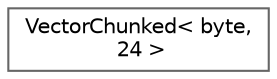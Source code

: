 digraph "Graphical Class Hierarchy"
{
 // LATEX_PDF_SIZE
  bgcolor="transparent";
  edge [fontname=Helvetica,fontsize=10,labelfontname=Helvetica,labelfontsize=10];
  node [fontname=Helvetica,fontsize=10,shape=box,height=0.2,width=0.4];
  rankdir="LR";
  Node0 [id="Node000000",label="VectorChunked\< byte,\l 24 \>",height=0.2,width=0.4,color="grey40", fillcolor="white", style="filled",URL="$class_vector_chunked.html",tooltip=" "];
}
